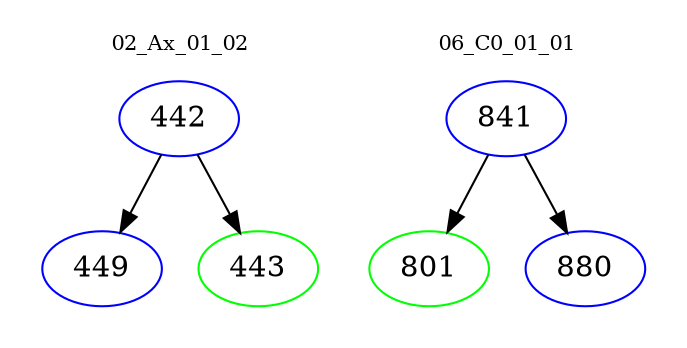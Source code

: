 digraph{
subgraph cluster_0 {
color = white
label = "02_Ax_01_02";
fontsize=10;
T0_442 [label="442", color="blue"]
T0_442 -> T0_449 [color="black"]
T0_449 [label="449", color="blue"]
T0_442 -> T0_443 [color="black"]
T0_443 [label="443", color="green"]
}
subgraph cluster_1 {
color = white
label = "06_C0_01_01";
fontsize=10;
T1_841 [label="841", color="blue"]
T1_841 -> T1_801 [color="black"]
T1_801 [label="801", color="green"]
T1_841 -> T1_880 [color="black"]
T1_880 [label="880", color="blue"]
}
}
